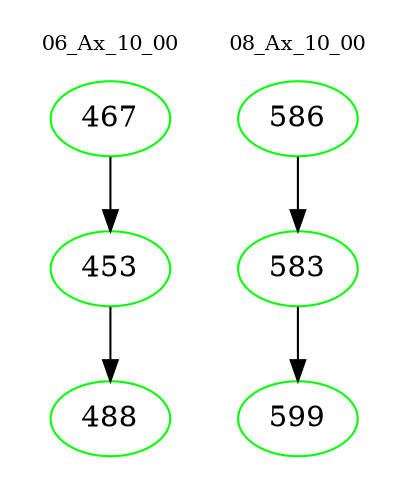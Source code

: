 digraph{
subgraph cluster_0 {
color = white
label = "06_Ax_10_00";
fontsize=10;
T0_467 [label="467", color="green"]
T0_467 -> T0_453 [color="black"]
T0_453 [label="453", color="green"]
T0_453 -> T0_488 [color="black"]
T0_488 [label="488", color="green"]
}
subgraph cluster_1 {
color = white
label = "08_Ax_10_00";
fontsize=10;
T1_586 [label="586", color="green"]
T1_586 -> T1_583 [color="black"]
T1_583 [label="583", color="green"]
T1_583 -> T1_599 [color="black"]
T1_599 [label="599", color="green"]
}
}
